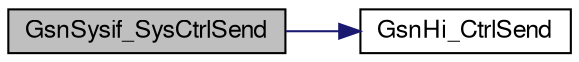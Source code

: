 digraph G
{
  edge [fontname="FreeSans",fontsize="12",labelfontname="FreeSans",labelfontsize="12"];
  node [fontname="FreeSans",fontsize="12",shape=record];
  rankdir=LR;
  Node1 [label="GsnSysif_SysCtrlSend",height=0.2,width=0.4,color="black", fillcolor="grey75", style="filled" fontcolor="black"];
  Node1 -> Node2 [color="midnightblue",fontsize="12",style="solid"];
  Node2 [label="GsnHi_CtrlSend",height=0.2,width=0.4,color="black", fillcolor="white", style="filled",URL="$a00521.html#a1a12a1d12a90b2c1a1364f14488c6746"];
}

